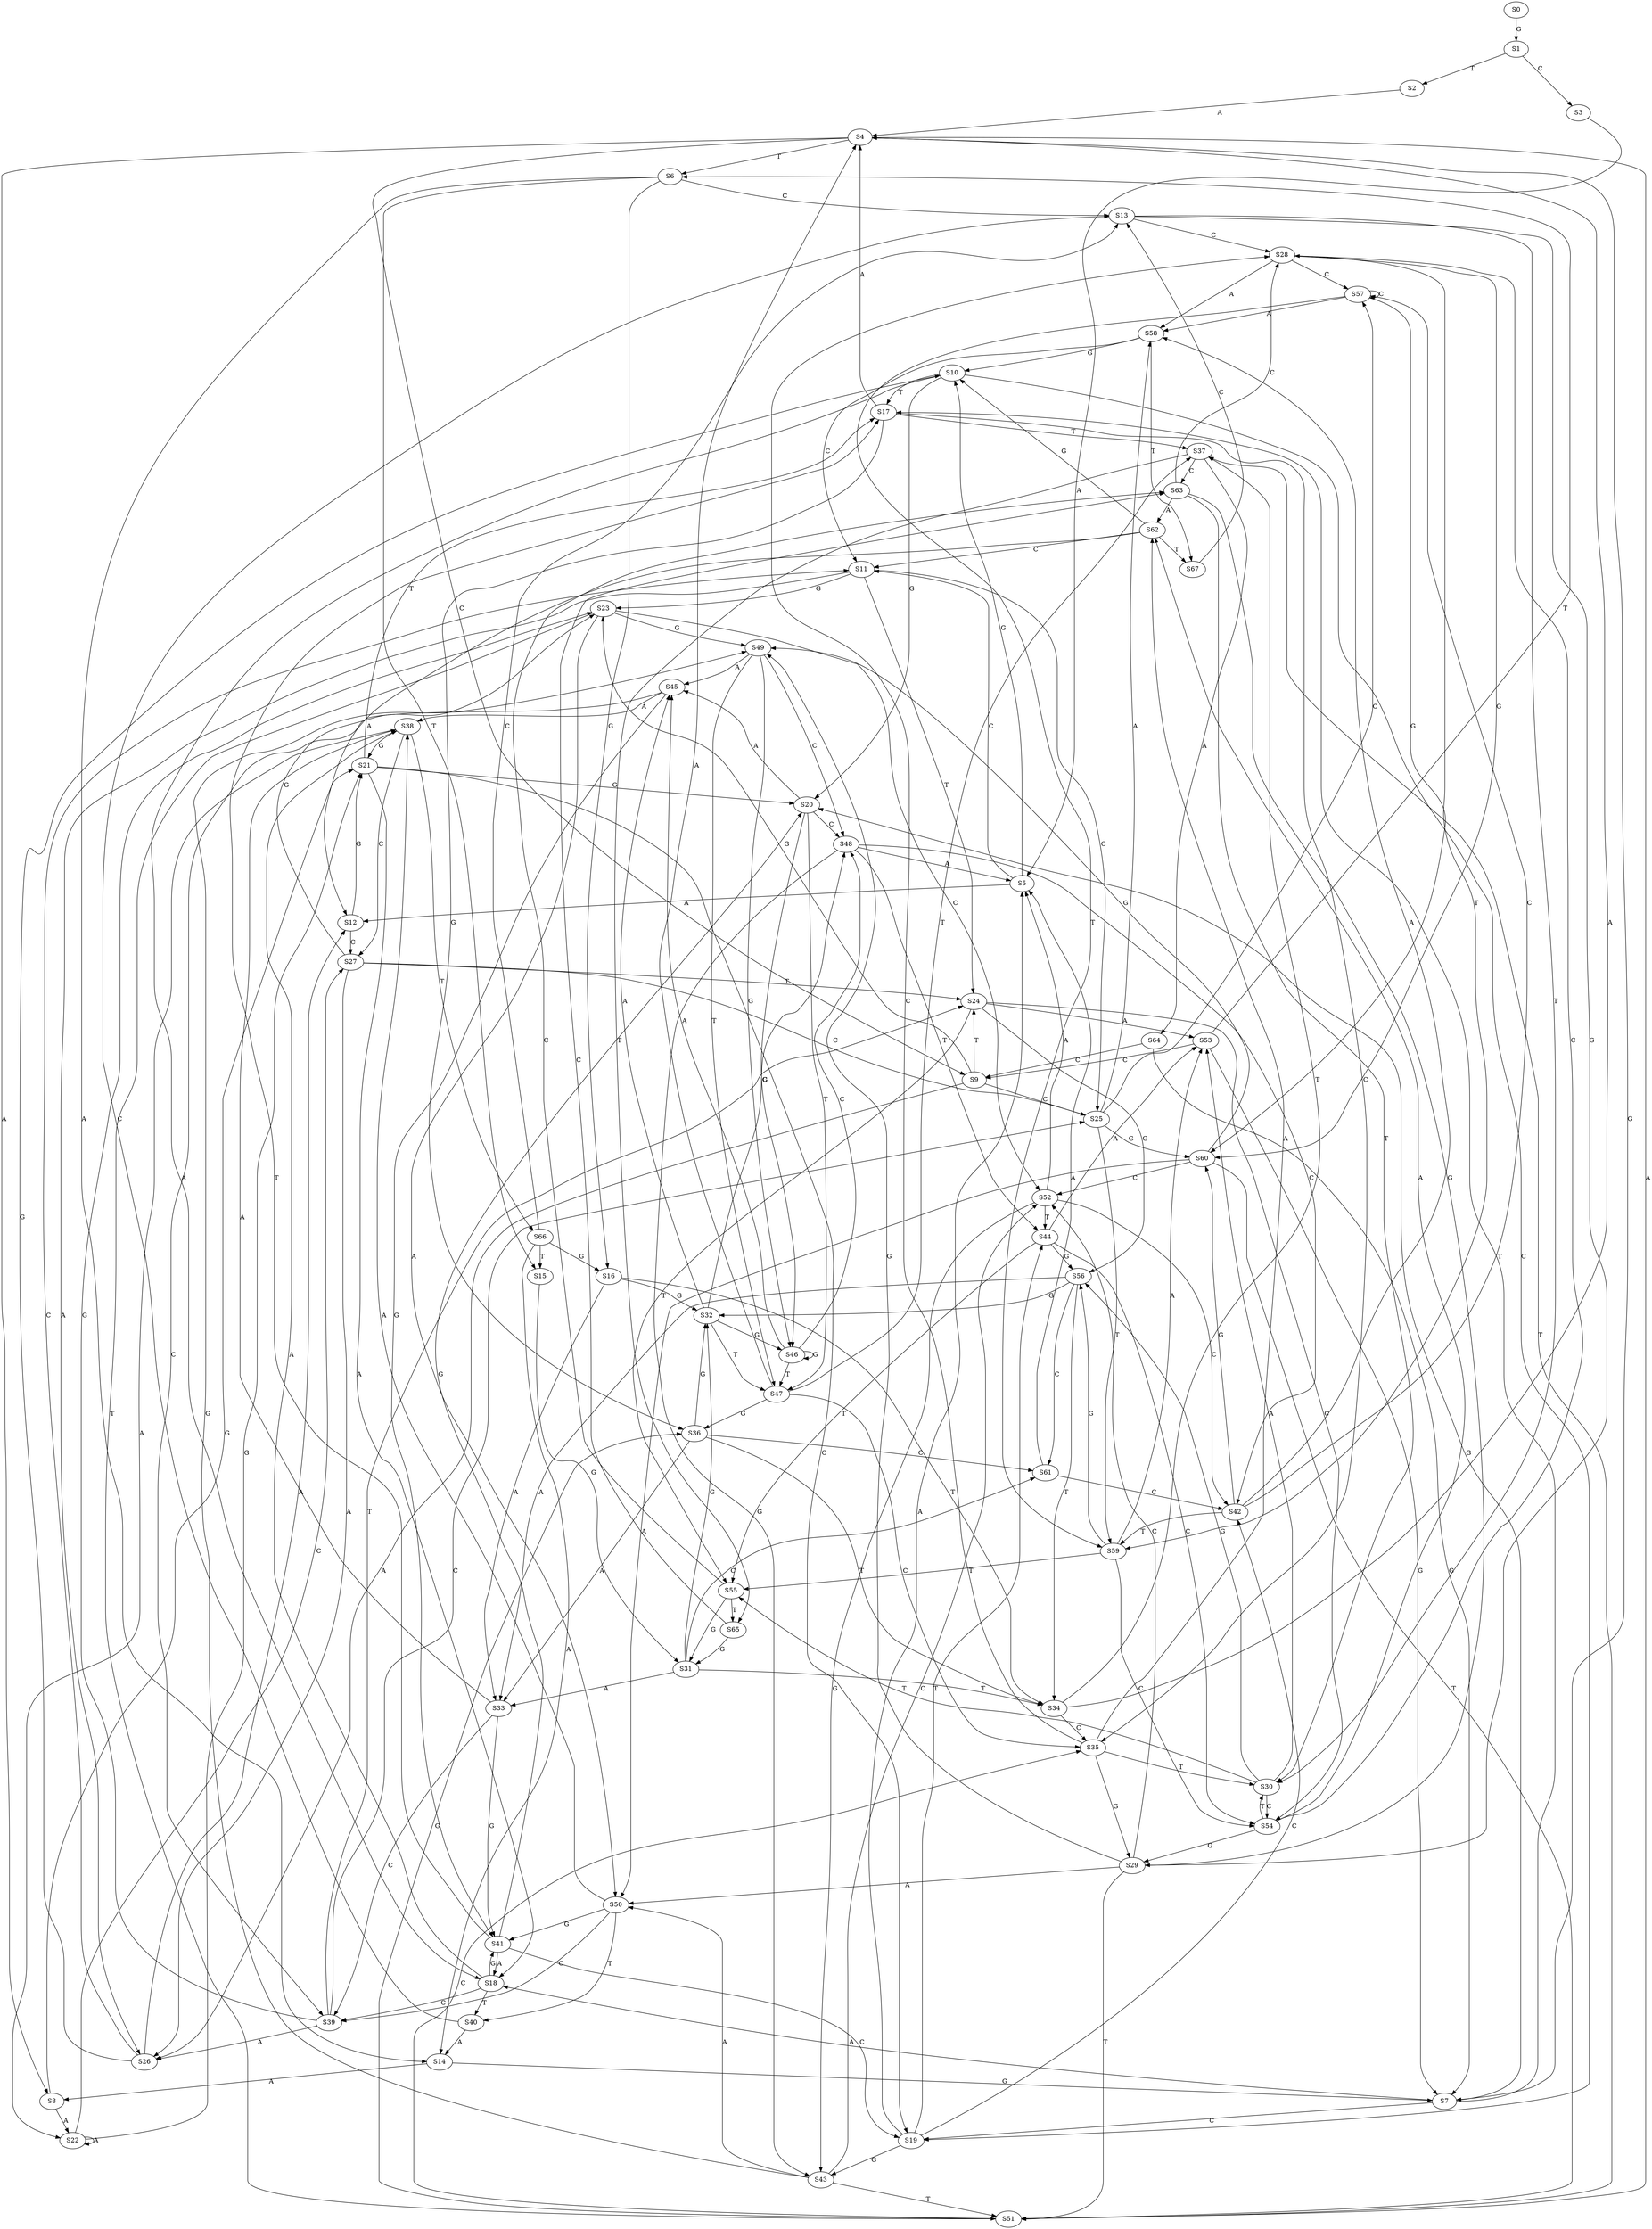 strict digraph  {
	S0 -> S1 [ label = G ];
	S1 -> S2 [ label = T ];
	S1 -> S3 [ label = C ];
	S2 -> S4 [ label = A ];
	S3 -> S5 [ label = A ];
	S4 -> S6 [ label = T ];
	S4 -> S7 [ label = G ];
	S4 -> S8 [ label = A ];
	S4 -> S9 [ label = C ];
	S5 -> S10 [ label = G ];
	S5 -> S11 [ label = C ];
	S5 -> S12 [ label = A ];
	S6 -> S13 [ label = C ];
	S6 -> S14 [ label = A ];
	S6 -> S15 [ label = T ];
	S6 -> S16 [ label = G ];
	S7 -> S17 [ label = T ];
	S7 -> S18 [ label = A ];
	S7 -> S19 [ label = C ];
	S7 -> S20 [ label = G ];
	S8 -> S21 [ label = G ];
	S8 -> S22 [ label = A ];
	S9 -> S23 [ label = G ];
	S9 -> S24 [ label = T ];
	S9 -> S25 [ label = C ];
	S9 -> S26 [ label = A ];
	S10 -> S20 [ label = G ];
	S10 -> S17 [ label = T ];
	S10 -> S18 [ label = A ];
	S10 -> S19 [ label = C ];
	S11 -> S24 [ label = T ];
	S11 -> S25 [ label = C ];
	S11 -> S26 [ label = A ];
	S11 -> S23 [ label = G ];
	S12 -> S21 [ label = G ];
	S12 -> S27 [ label = C ];
	S13 -> S28 [ label = C ];
	S13 -> S29 [ label = G ];
	S13 -> S30 [ label = T ];
	S14 -> S7 [ label = G ];
	S14 -> S8 [ label = A ];
	S15 -> S31 [ label = G ];
	S16 -> S32 [ label = G ];
	S16 -> S33 [ label = A ];
	S16 -> S34 [ label = T ];
	S17 -> S4 [ label = A ];
	S17 -> S35 [ label = C ];
	S17 -> S36 [ label = G ];
	S17 -> S37 [ label = T ];
	S18 -> S38 [ label = A ];
	S18 -> S39 [ label = C ];
	S18 -> S40 [ label = T ];
	S18 -> S41 [ label = G ];
	S19 -> S42 [ label = C ];
	S19 -> S5 [ label = A ];
	S19 -> S43 [ label = G ];
	S19 -> S44 [ label = T ];
	S20 -> S45 [ label = A ];
	S20 -> S46 [ label = G ];
	S20 -> S47 [ label = T ];
	S20 -> S48 [ label = C ];
	S21 -> S17 [ label = T ];
	S21 -> S18 [ label = A ];
	S21 -> S19 [ label = C ];
	S21 -> S20 [ label = G ];
	S22 -> S21 [ label = G ];
	S22 -> S27 [ label = C ];
	S22 -> S22 [ label = A ];
	S23 -> S49 [ label = G ];
	S23 -> S50 [ label = A ];
	S23 -> S51 [ label = T ];
	S23 -> S52 [ label = C ];
	S24 -> S53 [ label = A ];
	S24 -> S54 [ label = C ];
	S24 -> S55 [ label = T ];
	S24 -> S56 [ label = G ];
	S25 -> S57 [ label = C ];
	S25 -> S58 [ label = A ];
	S25 -> S59 [ label = T ];
	S25 -> S60 [ label = G ];
	S26 -> S10 [ label = G ];
	S26 -> S11 [ label = C ];
	S26 -> S12 [ label = A ];
	S27 -> S26 [ label = A ];
	S27 -> S25 [ label = C ];
	S27 -> S23 [ label = G ];
	S27 -> S24 [ label = T ];
	S28 -> S57 [ label = C ];
	S28 -> S58 [ label = A ];
	S28 -> S59 [ label = T ];
	S28 -> S60 [ label = G ];
	S29 -> S49 [ label = G ];
	S29 -> S51 [ label = T ];
	S29 -> S52 [ label = C ];
	S29 -> S50 [ label = A ];
	S30 -> S56 [ label = G ];
	S30 -> S54 [ label = C ];
	S30 -> S53 [ label = A ];
	S30 -> S55 [ label = T ];
	S31 -> S32 [ label = G ];
	S31 -> S61 [ label = C ];
	S31 -> S34 [ label = T ];
	S31 -> S33 [ label = A ];
	S32 -> S46 [ label = G ];
	S32 -> S48 [ label = C ];
	S32 -> S45 [ label = A ];
	S32 -> S47 [ label = T ];
	S33 -> S41 [ label = G ];
	S33 -> S39 [ label = C ];
	S33 -> S38 [ label = A ];
	S34 -> S35 [ label = C ];
	S34 -> S37 [ label = T ];
	S34 -> S4 [ label = A ];
	S35 -> S30 [ label = T ];
	S35 -> S29 [ label = G ];
	S35 -> S62 [ label = A ];
	S35 -> S28 [ label = C ];
	S36 -> S34 [ label = T ];
	S36 -> S32 [ label = G ];
	S36 -> S33 [ label = A ];
	S36 -> S61 [ label = C ];
	S37 -> S63 [ label = C ];
	S37 -> S64 [ label = A ];
	S37 -> S65 [ label = T ];
	S38 -> S66 [ label = T ];
	S38 -> S27 [ label = C ];
	S38 -> S22 [ label = A ];
	S38 -> S21 [ label = G ];
	S39 -> S24 [ label = T ];
	S39 -> S23 [ label = G ];
	S39 -> S25 [ label = C ];
	S39 -> S26 [ label = A ];
	S40 -> S14 [ label = A ];
	S40 -> S13 [ label = C ];
	S41 -> S17 [ label = T ];
	S41 -> S20 [ label = G ];
	S41 -> S18 [ label = A ];
	S41 -> S19 [ label = C ];
	S42 -> S60 [ label = G ];
	S42 -> S58 [ label = A ];
	S42 -> S59 [ label = T ];
	S42 -> S57 [ label = C ];
	S43 -> S49 [ label = G ];
	S43 -> S50 [ label = A ];
	S43 -> S52 [ label = C ];
	S43 -> S51 [ label = T ];
	S44 -> S53 [ label = A ];
	S44 -> S54 [ label = C ];
	S44 -> S55 [ label = T ];
	S44 -> S56 [ label = G ];
	S45 -> S38 [ label = A ];
	S45 -> S41 [ label = G ];
	S45 -> S39 [ label = C ];
	S46 -> S47 [ label = T ];
	S46 -> S48 [ label = C ];
	S46 -> S46 [ label = G ];
	S46 -> S45 [ label = A ];
	S47 -> S4 [ label = A ];
	S47 -> S35 [ label = C ];
	S47 -> S36 [ label = G ];
	S47 -> S37 [ label = T ];
	S48 -> S44 [ label = T ];
	S48 -> S42 [ label = C ];
	S48 -> S5 [ label = A ];
	S48 -> S43 [ label = G ];
	S49 -> S45 [ label = A ];
	S49 -> S46 [ label = G ];
	S49 -> S48 [ label = C ];
	S49 -> S47 [ label = T ];
	S50 -> S38 [ label = A ];
	S50 -> S39 [ label = C ];
	S50 -> S41 [ label = G ];
	S50 -> S40 [ label = T ];
	S51 -> S35 [ label = C ];
	S51 -> S4 [ label = A ];
	S51 -> S36 [ label = G ];
	S51 -> S37 [ label = T ];
	S52 -> S43 [ label = G ];
	S52 -> S44 [ label = T ];
	S52 -> S42 [ label = C ];
	S52 -> S5 [ label = A ];
	S53 -> S7 [ label = G ];
	S53 -> S6 [ label = T ];
	S53 -> S9 [ label = C ];
	S54 -> S30 [ label = T ];
	S54 -> S29 [ label = G ];
	S54 -> S28 [ label = C ];
	S54 -> S62 [ label = A ];
	S55 -> S63 [ label = C ];
	S55 -> S65 [ label = T ];
	S55 -> S31 [ label = G ];
	S56 -> S33 [ label = A ];
	S56 -> S61 [ label = C ];
	S56 -> S32 [ label = G ];
	S56 -> S34 [ label = T ];
	S57 -> S60 [ label = G ];
	S57 -> S57 [ label = C ];
	S57 -> S58 [ label = A ];
	S57 -> S59 [ label = T ];
	S58 -> S10 [ label = G ];
	S58 -> S67 [ label = T ];
	S58 -> S11 [ label = C ];
	S59 -> S56 [ label = G ];
	S59 -> S54 [ label = C ];
	S59 -> S53 [ label = A ];
	S59 -> S55 [ label = T ];
	S60 -> S50 [ label = A ];
	S60 -> S49 [ label = G ];
	S60 -> S51 [ label = T ];
	S60 -> S52 [ label = C ];
	S61 -> S42 [ label = C ];
	S61 -> S5 [ label = A ];
	S62 -> S67 [ label = T ];
	S62 -> S11 [ label = C ];
	S62 -> S12 [ label = A ];
	S62 -> S10 [ label = G ];
	S63 -> S62 [ label = A ];
	S63 -> S28 [ label = C ];
	S63 -> S30 [ label = T ];
	S63 -> S29 [ label = G ];
	S64 -> S9 [ label = C ];
	S64 -> S7 [ label = G ];
	S65 -> S31 [ label = G ];
	S65 -> S63 [ label = C ];
	S66 -> S14 [ label = A ];
	S66 -> S13 [ label = C ];
	S66 -> S16 [ label = G ];
	S66 -> S15 [ label = T ];
	S67 -> S13 [ label = C ];
}
